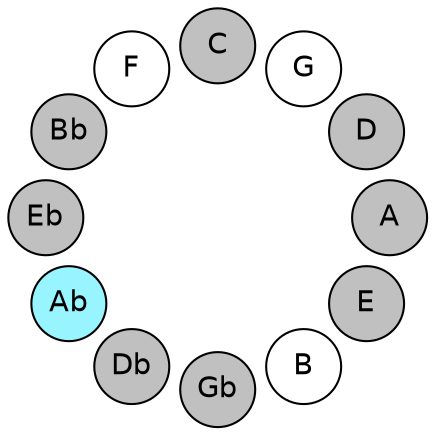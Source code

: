 
graph {

layout = circo;
mindist = .1

node [shape = circle, fontname = Helvetica, margin = 0, style = filled]
edge [style=invis]

subgraph 1 {
	E -- B -- Gb -- Db -- Ab -- Eb -- Bb -- F -- C -- G -- D -- A -- E
}

E [fillcolor = gray];
B [fillcolor = white];
Gb [fillcolor = gray];
Db [fillcolor = gray];
Ab [fillcolor = cadetblue1];
Eb [fillcolor = gray];
Bb [fillcolor = gray];
F [fillcolor = white];
C [fillcolor = gray];
G [fillcolor = white];
D [fillcolor = gray];
A [fillcolor = gray];
}
